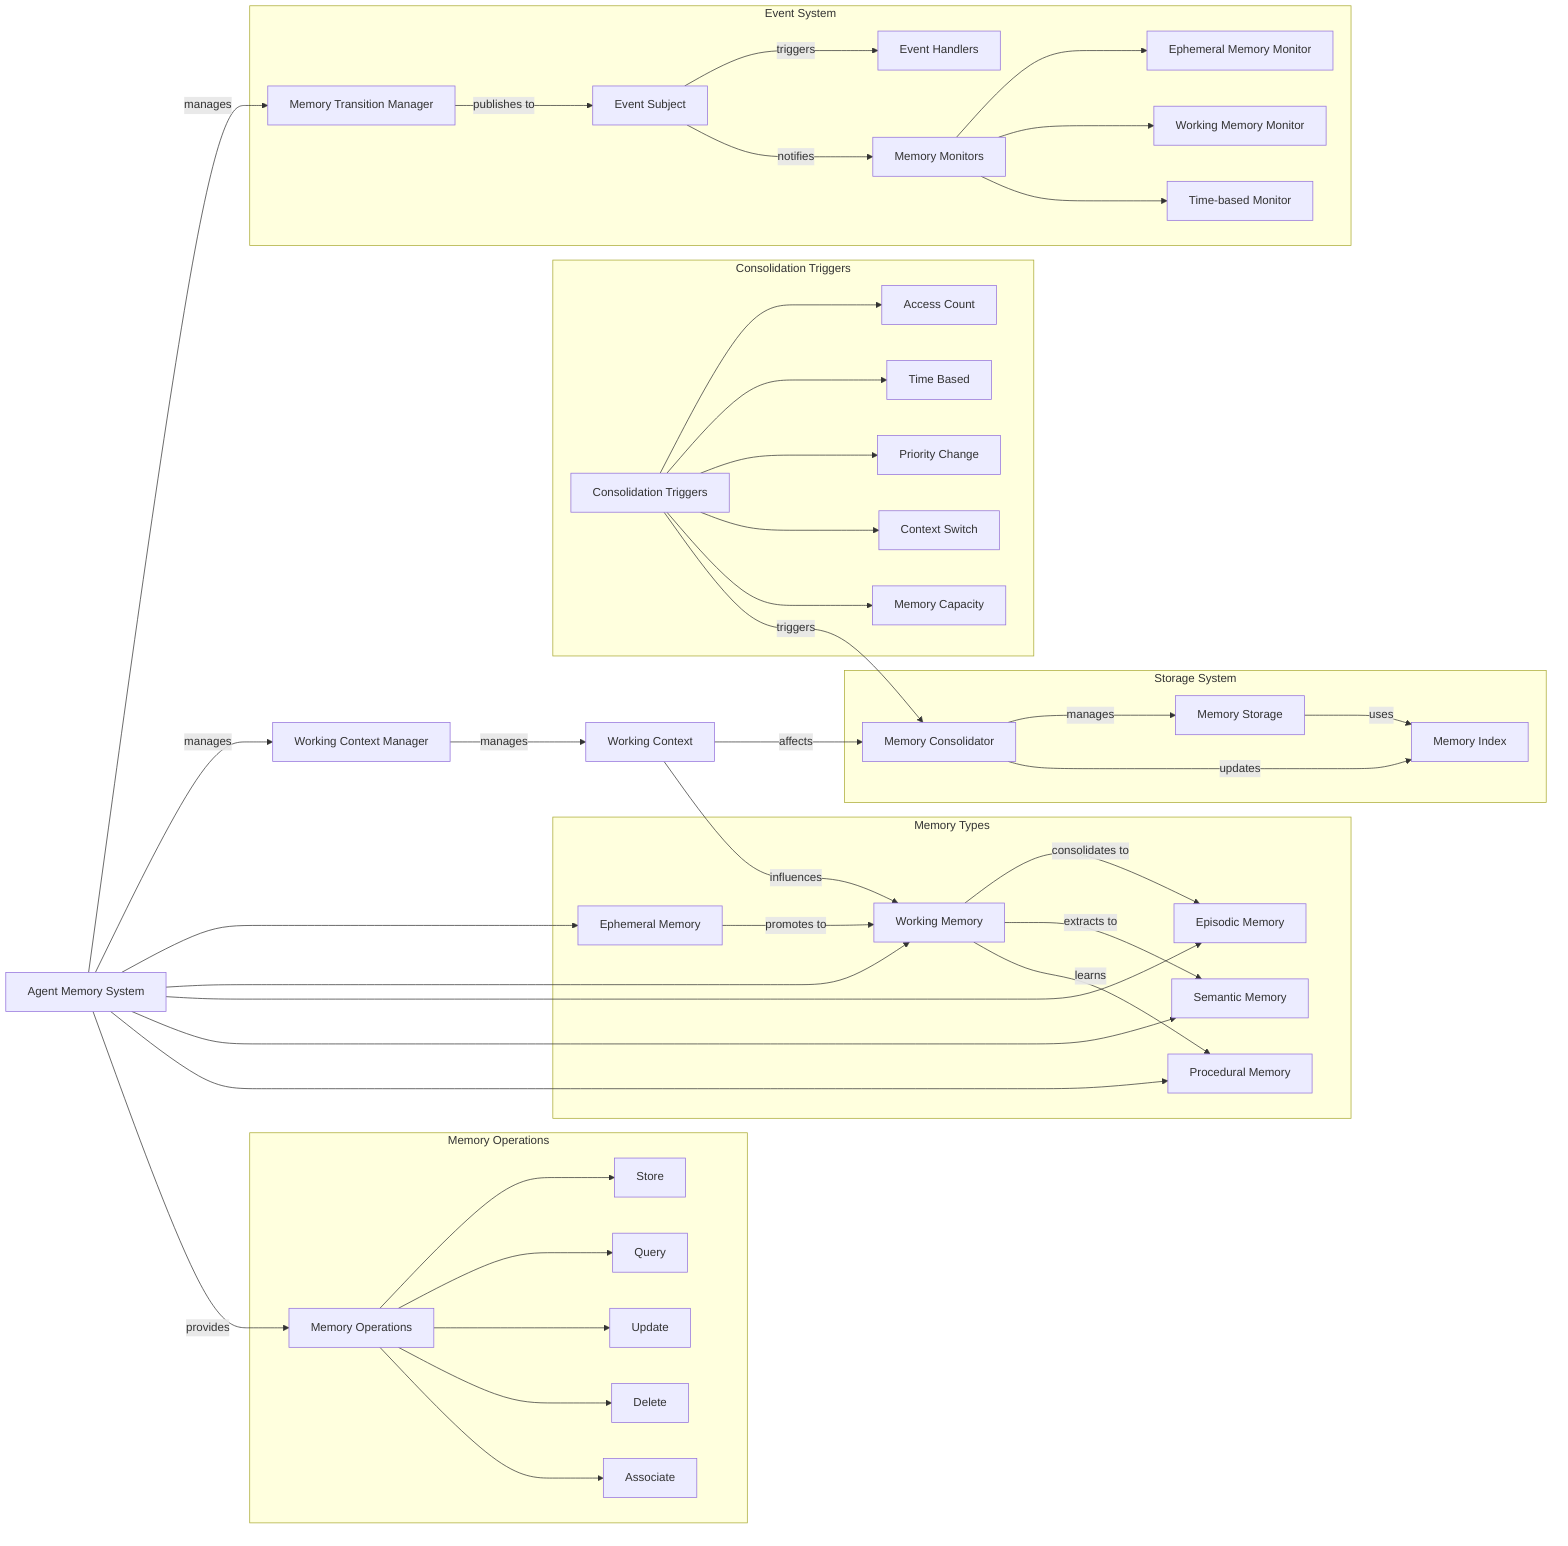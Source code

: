 graph LR
    %% Main Memory System
    AMS[Agent Memory System] --> |manages| MTM[Memory Transition Manager]
    AMS --> |manages| WCM[Working Context Manager]
    
    %% Memory Types
    subgraph Memory Types
        EM[Ephemeral Memory]
        WM[Working Memory]
        EPM[Episodic Memory]
        SM[Semantic Memory]
        PM[Procedural Memory]
    end
    
    AMS --> EM
    AMS --> WM
    AMS --> EPM
    AMS --> SM
    AMS --> PM

    %% Memory Events & Monitors
    subgraph Event System
        ES[Event Subject]
        MTM --> |publishes to| ES
        ES --> |triggers| EH[Event Handlers]
        ES --> |notifies| MM[Memory Monitors]
        
        %% Monitor Types
        MM --> EMM[Ephemeral Memory Monitor]
        MM --> WMM[Working Memory Monitor]
        MM --> TMM[Time-based Monitor]
    end

    %% Memory Storage & Indexing
    subgraph Storage System
        MS[Memory Storage]
        MI[Memory Index]
        MC[Memory Consolidator]
        
        MS --> |uses| MI
        MC --> |manages| MS
        MC --> |updates| MI
    end

    %% Memory Transitions
    EM --> |promotes to| WM
    WM --> |consolidates to| EPM
    WM --> |extracts to| SM
    WM --> |learns| PM

    %% Context Management
    WCM --> |manages| WC[Working Context]
    WC --> |influences| WM
    WC --> |affects| MC

    %% Consolidation Triggers
    subgraph Consolidation Triggers
        CT[Consolidation Triggers]
        CT --> ACC[Access Count]
        CT --> TB[Time Based]
        CT --> PC[Priority Change]
        CT --> CS[Context Switch]
        CT --> CAP[Memory Capacity]
    end
    
    CT --> |triggers| MC

    %% Memory Operations
    subgraph Memory Operations
        MO[Memory Operations]
        MO --> Store[Store]
        MO --> Query[Query]
        MO --> Update[Update]
        MO --> Delete[Delete]
        MO --> Associate[Associate]
    end
    
    AMS --> |provides| MO